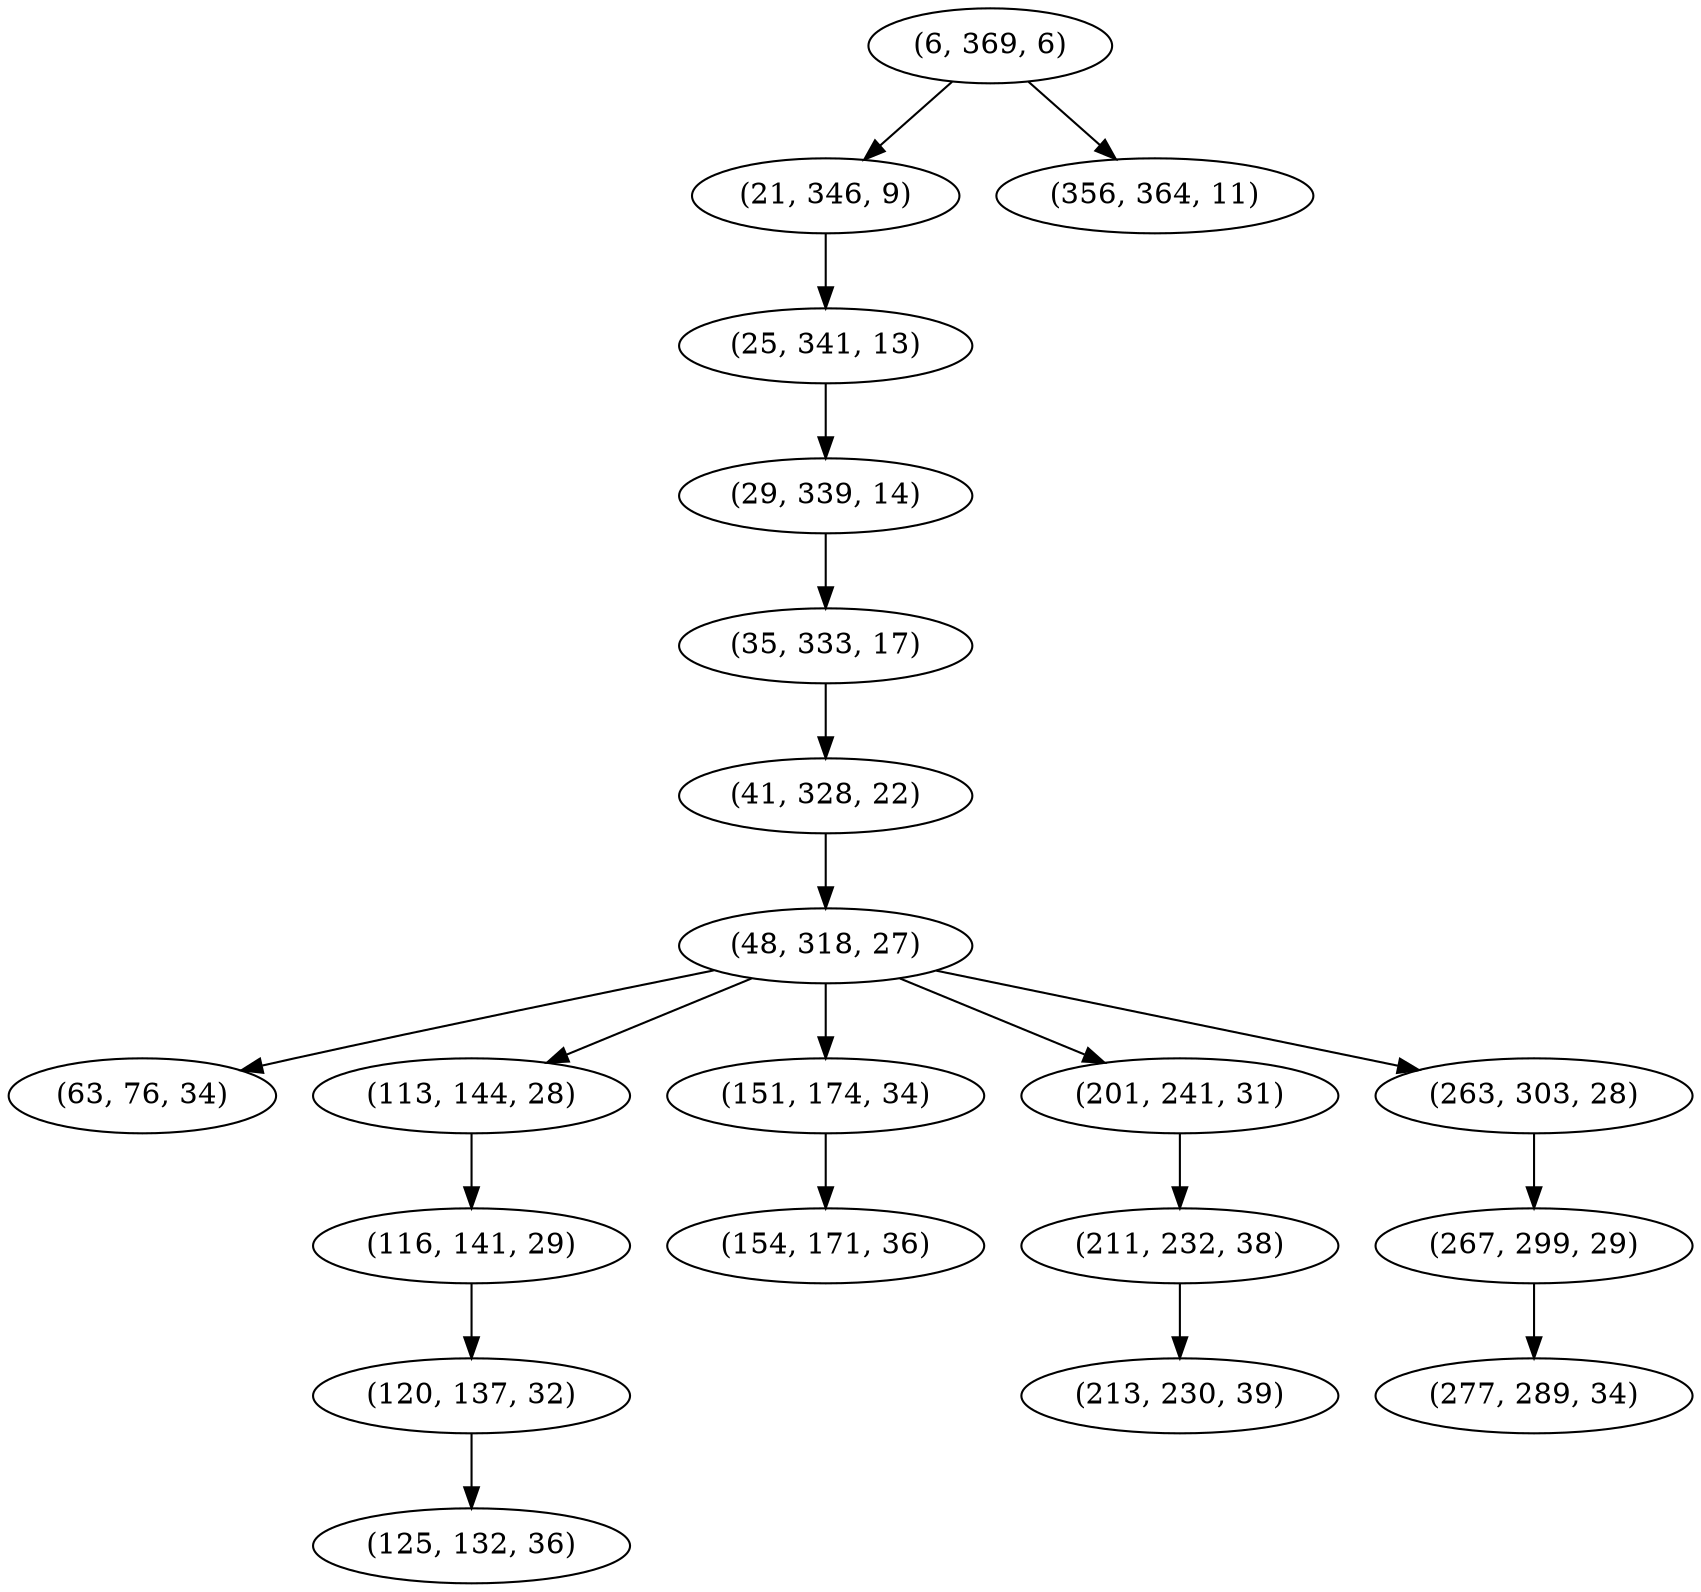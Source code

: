 digraph tree {
    "(6, 369, 6)";
    "(21, 346, 9)";
    "(25, 341, 13)";
    "(29, 339, 14)";
    "(35, 333, 17)";
    "(41, 328, 22)";
    "(48, 318, 27)";
    "(63, 76, 34)";
    "(113, 144, 28)";
    "(116, 141, 29)";
    "(120, 137, 32)";
    "(125, 132, 36)";
    "(151, 174, 34)";
    "(154, 171, 36)";
    "(201, 241, 31)";
    "(211, 232, 38)";
    "(213, 230, 39)";
    "(263, 303, 28)";
    "(267, 299, 29)";
    "(277, 289, 34)";
    "(356, 364, 11)";
    "(6, 369, 6)" -> "(21, 346, 9)";
    "(6, 369, 6)" -> "(356, 364, 11)";
    "(21, 346, 9)" -> "(25, 341, 13)";
    "(25, 341, 13)" -> "(29, 339, 14)";
    "(29, 339, 14)" -> "(35, 333, 17)";
    "(35, 333, 17)" -> "(41, 328, 22)";
    "(41, 328, 22)" -> "(48, 318, 27)";
    "(48, 318, 27)" -> "(63, 76, 34)";
    "(48, 318, 27)" -> "(113, 144, 28)";
    "(48, 318, 27)" -> "(151, 174, 34)";
    "(48, 318, 27)" -> "(201, 241, 31)";
    "(48, 318, 27)" -> "(263, 303, 28)";
    "(113, 144, 28)" -> "(116, 141, 29)";
    "(116, 141, 29)" -> "(120, 137, 32)";
    "(120, 137, 32)" -> "(125, 132, 36)";
    "(151, 174, 34)" -> "(154, 171, 36)";
    "(201, 241, 31)" -> "(211, 232, 38)";
    "(211, 232, 38)" -> "(213, 230, 39)";
    "(263, 303, 28)" -> "(267, 299, 29)";
    "(267, 299, 29)" -> "(277, 289, 34)";
}
